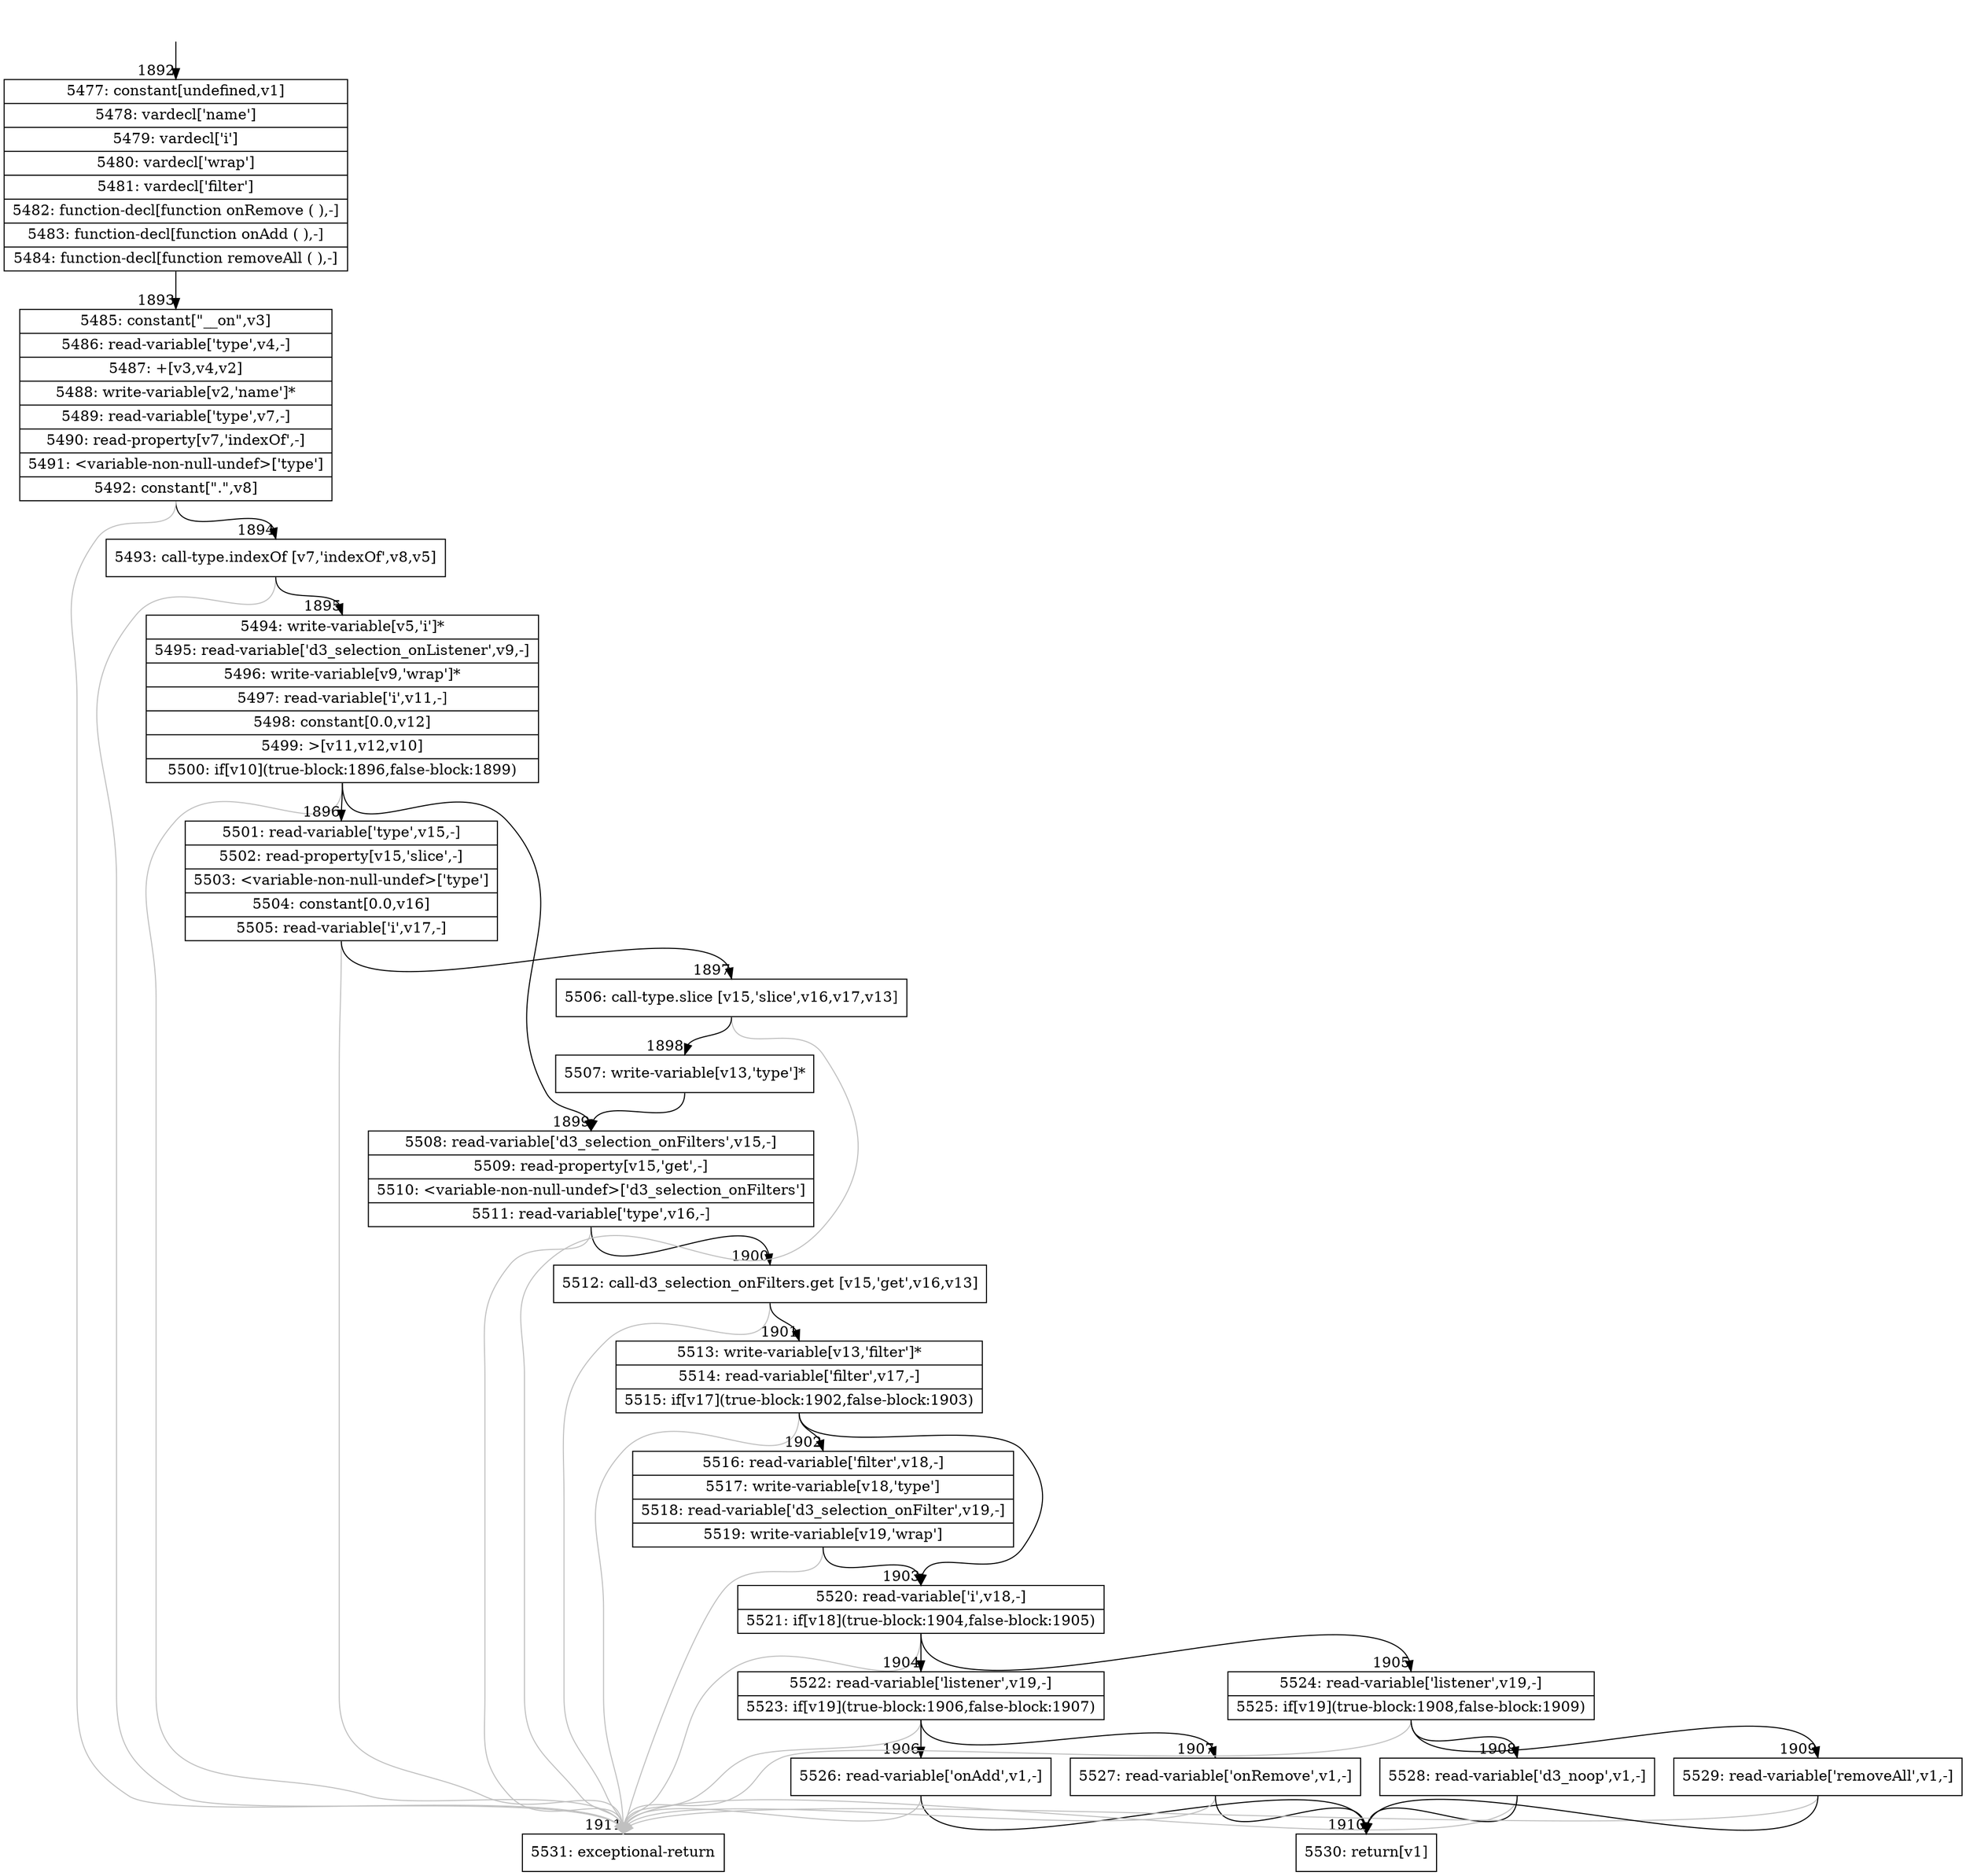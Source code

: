 digraph {
rankdir="TD"
BB_entry180[shape=none,label=""];
BB_entry180 -> BB1892 [tailport=s, headport=n, headlabel="    1892"]
BB1892 [shape=record label="{5477: constant[undefined,v1]|5478: vardecl['name']|5479: vardecl['i']|5480: vardecl['wrap']|5481: vardecl['filter']|5482: function-decl[function onRemove ( ),-]|5483: function-decl[function onAdd ( ),-]|5484: function-decl[function removeAll ( ),-]}" ] 
BB1892 -> BB1893 [tailport=s, headport=n, headlabel="      1893"]
BB1893 [shape=record label="{5485: constant[\"__on\",v3]|5486: read-variable['type',v4,-]|5487: +[v3,v4,v2]|5488: write-variable[v2,'name']*|5489: read-variable['type',v7,-]|5490: read-property[v7,'indexOf',-]|5491: \<variable-non-null-undef\>['type']|5492: constant[\".\",v8]}" ] 
BB1893 -> BB1894 [tailport=s, headport=n, headlabel="      1894"]
BB1893 -> BB1911 [tailport=s, headport=n, color=gray, headlabel="      1911"]
BB1894 [shape=record label="{5493: call-type.indexOf [v7,'indexOf',v8,v5]}" ] 
BB1894 -> BB1895 [tailport=s, headport=n, headlabel="      1895"]
BB1894 -> BB1911 [tailport=s, headport=n, color=gray]
BB1895 [shape=record label="{5494: write-variable[v5,'i']*|5495: read-variable['d3_selection_onListener',v9,-]|5496: write-variable[v9,'wrap']*|5497: read-variable['i',v11,-]|5498: constant[0.0,v12]|5499: \>[v11,v12,v10]|5500: if[v10](true-block:1896,false-block:1899)}" ] 
BB1895 -> BB1896 [tailport=s, headport=n, headlabel="      1896"]
BB1895 -> BB1899 [tailport=s, headport=n, headlabel="      1899"]
BB1895 -> BB1911 [tailport=s, headport=n, color=gray]
BB1896 [shape=record label="{5501: read-variable['type',v15,-]|5502: read-property[v15,'slice',-]|5503: \<variable-non-null-undef\>['type']|5504: constant[0.0,v16]|5505: read-variable['i',v17,-]}" ] 
BB1896 -> BB1897 [tailport=s, headport=n, headlabel="      1897"]
BB1896 -> BB1911 [tailport=s, headport=n, color=gray]
BB1897 [shape=record label="{5506: call-type.slice [v15,'slice',v16,v17,v13]}" ] 
BB1897 -> BB1898 [tailport=s, headport=n, headlabel="      1898"]
BB1897 -> BB1911 [tailport=s, headport=n, color=gray]
BB1898 [shape=record label="{5507: write-variable[v13,'type']*}" ] 
BB1898 -> BB1899 [tailport=s, headport=n]
BB1899 [shape=record label="{5508: read-variable['d3_selection_onFilters',v15,-]|5509: read-property[v15,'get',-]|5510: \<variable-non-null-undef\>['d3_selection_onFilters']|5511: read-variable['type',v16,-]}" ] 
BB1899 -> BB1900 [tailport=s, headport=n, headlabel="      1900"]
BB1899 -> BB1911 [tailport=s, headport=n, color=gray]
BB1900 [shape=record label="{5512: call-d3_selection_onFilters.get [v15,'get',v16,v13]}" ] 
BB1900 -> BB1901 [tailport=s, headport=n, headlabel="      1901"]
BB1900 -> BB1911 [tailport=s, headport=n, color=gray]
BB1901 [shape=record label="{5513: write-variable[v13,'filter']*|5514: read-variable['filter',v17,-]|5515: if[v17](true-block:1902,false-block:1903)}" ] 
BB1901 -> BB1902 [tailport=s, headport=n, headlabel="      1902"]
BB1901 -> BB1903 [tailport=s, headport=n, headlabel="      1903"]
BB1901 -> BB1911 [tailport=s, headport=n, color=gray]
BB1902 [shape=record label="{5516: read-variable['filter',v18,-]|5517: write-variable[v18,'type']|5518: read-variable['d3_selection_onFilter',v19,-]|5519: write-variable[v19,'wrap']}" ] 
BB1902 -> BB1903 [tailport=s, headport=n]
BB1902 -> BB1911 [tailport=s, headport=n, color=gray]
BB1903 [shape=record label="{5520: read-variable['i',v18,-]|5521: if[v18](true-block:1904,false-block:1905)}" ] 
BB1903 -> BB1904 [tailport=s, headport=n, headlabel="      1904"]
BB1903 -> BB1905 [tailport=s, headport=n, headlabel="      1905"]
BB1903 -> BB1911 [tailport=s, headport=n, color=gray]
BB1904 [shape=record label="{5522: read-variable['listener',v19,-]|5523: if[v19](true-block:1906,false-block:1907)}" ] 
BB1904 -> BB1906 [tailport=s, headport=n, headlabel="      1906"]
BB1904 -> BB1907 [tailport=s, headport=n, headlabel="      1907"]
BB1904 -> BB1911 [tailport=s, headport=n, color=gray]
BB1905 [shape=record label="{5524: read-variable['listener',v19,-]|5525: if[v19](true-block:1908,false-block:1909)}" ] 
BB1905 -> BB1908 [tailport=s, headport=n, headlabel="      1908"]
BB1905 -> BB1909 [tailport=s, headport=n, headlabel="      1909"]
BB1905 -> BB1911 [tailport=s, headport=n, color=gray]
BB1906 [shape=record label="{5526: read-variable['onAdd',v1,-]}" ] 
BB1906 -> BB1910 [tailport=s, headport=n, headlabel="      1910"]
BB1906 -> BB1911 [tailport=s, headport=n, color=gray]
BB1907 [shape=record label="{5527: read-variable['onRemove',v1,-]}" ] 
BB1907 -> BB1910 [tailport=s, headport=n]
BB1907 -> BB1911 [tailport=s, headport=n, color=gray]
BB1908 [shape=record label="{5528: read-variable['d3_noop',v1,-]}" ] 
BB1908 -> BB1910 [tailport=s, headport=n]
BB1908 -> BB1911 [tailport=s, headport=n, color=gray]
BB1909 [shape=record label="{5529: read-variable['removeAll',v1,-]}" ] 
BB1909 -> BB1910 [tailport=s, headport=n]
BB1909 -> BB1911 [tailport=s, headport=n, color=gray]
BB1910 [shape=record label="{5530: return[v1]}" ] 
BB1911 [shape=record label="{5531: exceptional-return}" ] 
//#$~ 1103
}

